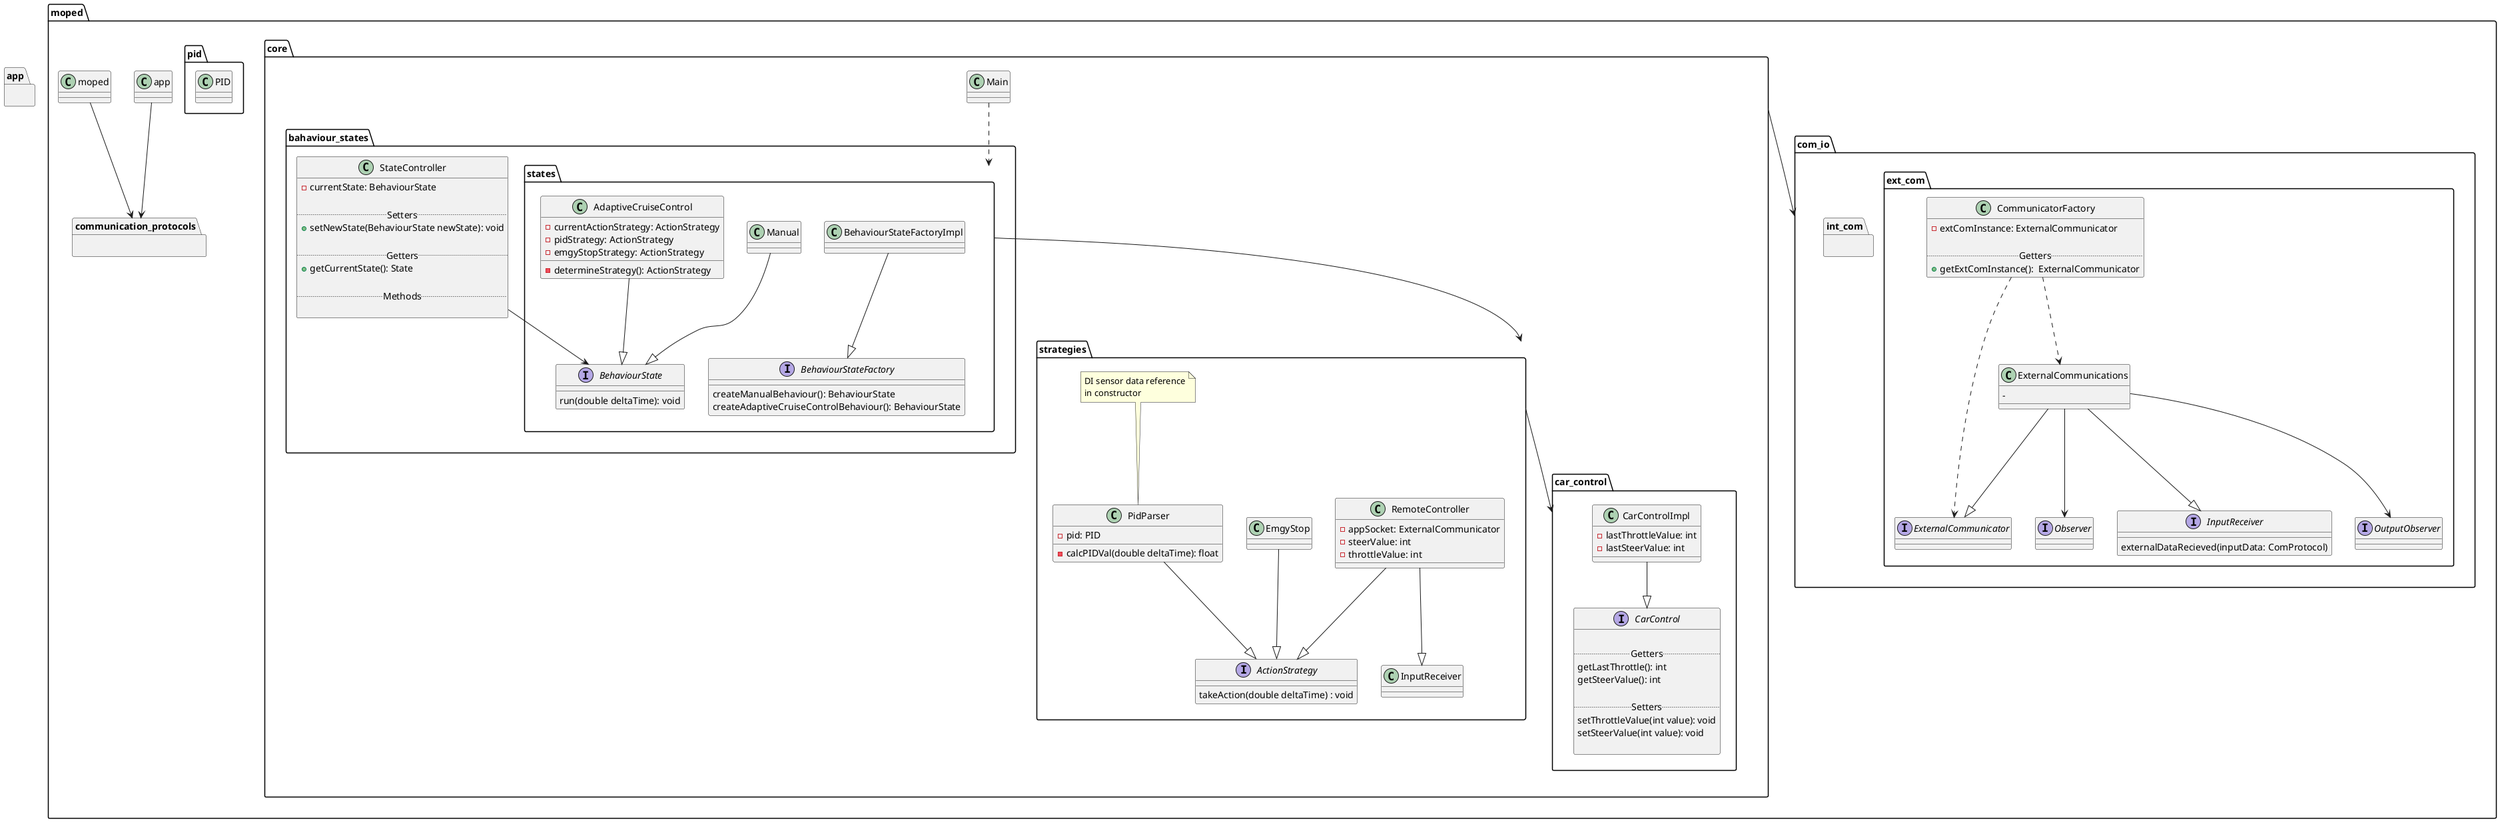 @startuml

package moped {

	package core {
		
		class Main {
			
		
		}
		
		package bahaviour_states {
		
			class StateController {
				- currentState: BehaviourState

				.. Setters ..
				+ setNewState(BehaviourState newState): void

				.. Getters ..
				+ getCurrentState(): State

				.. Methods ..

			}

			package states {

				interface BehaviourStateFactory {
					createManualBehaviour(): BehaviourState
					createAdaptiveCruiseControlBehaviour(): BehaviourState
				}

				interface BehaviourState {
					run(double deltaTime): void
				}
			
				class Manual {
					
				}

				class BehaviourStateFactoryImpl {

				}
				
				class AdaptiveCruiseControl {
					- currentActionStrategy: ActionStrategy
					- pidStrategy: ActionStrategy
					- emgyStopStrategy: ActionStrategy

					- determineStrategy(): ActionStrategy

				}
				
				Manual --|> BehaviourState
				AdaptiveCruiseControl --|> BehaviourState
				BehaviourStateFactoryImpl --|> BehaviourStateFactory
			}
		
			
			StateController --> BehaviourState
		}
		
		package strategies {
			
			interface ActionStrategy {
				takeAction(double deltaTime) : void
			}

			class PidParser {
				- pid: PID

				- calcPIDVal(double deltaTime): float

			}
			
			class EmgyStop {
				
			}
			
			class RemoteController {
				- appSocket: ExternalCommunicator
				- steerValue: int
				- throttleValue: int
			}
			
			PidParser --|> ActionStrategy
			EmgyStop --|> ActionStrategy
			RemoteController --|> ActionStrategy
			RemoteController --|> InputReceiver

			note top of PidParser
				DI sensor data reference
				in constructor
			end note
			
		}
		
		package car_control {
			
			interface CarControl {
				
				.. Getters ..
				getLastThrottle(): int
				getSteerValue(): int
	
				.. Setters ..
				setThrottleValue(int value): void
				setSteerValue(int value): void

			}

			class CarControlImpl {
				- lastThrottleValue: int
				- lastSteerValue: int
			}

			CarControlImpl --|> CarControl

		}
		
		Main ..> states
		
		states --> strategies
		strategies --> car_control
	}
	
	package com_io {

		package ext_com {
			
			interface Observer {
			
			}
			
			interface ExternalCommunicator {
				
			}
			
			interface InputReceiver {
				externalDataRecieved(inputData: ComProtocol)
			}
			
			interface OutputObserver {
				
			}
			
			class CommunicatorFactory {
				- extComInstance: ExternalCommunicator

				.. Getters ..
				+getExtComInstance():  ExternalCommunicator
			}
			
			class ExternalCommunications {
				- 
			}
			
			ExternalCommunications --> Observer
			ExternalCommunications --|> ExternalCommunicator
			
			ExternalCommunications --> OutputObserver
			ExternalCommunications --|> InputReceiver
			
			CommunicatorFactory ..> ExternalCommunicator
			CommunicatorFactory ..> ExternalCommunications
			
		}
		
		package int_com {
		
		}
	
	}

	package pid {
		'
		class PID{

		}
	}

	package communication_protocols {
	
	}
	
	app --> communication_protocols
	moped --> communication_protocols
	
	core --> com_io
	
}

package app {

}

@enduml
